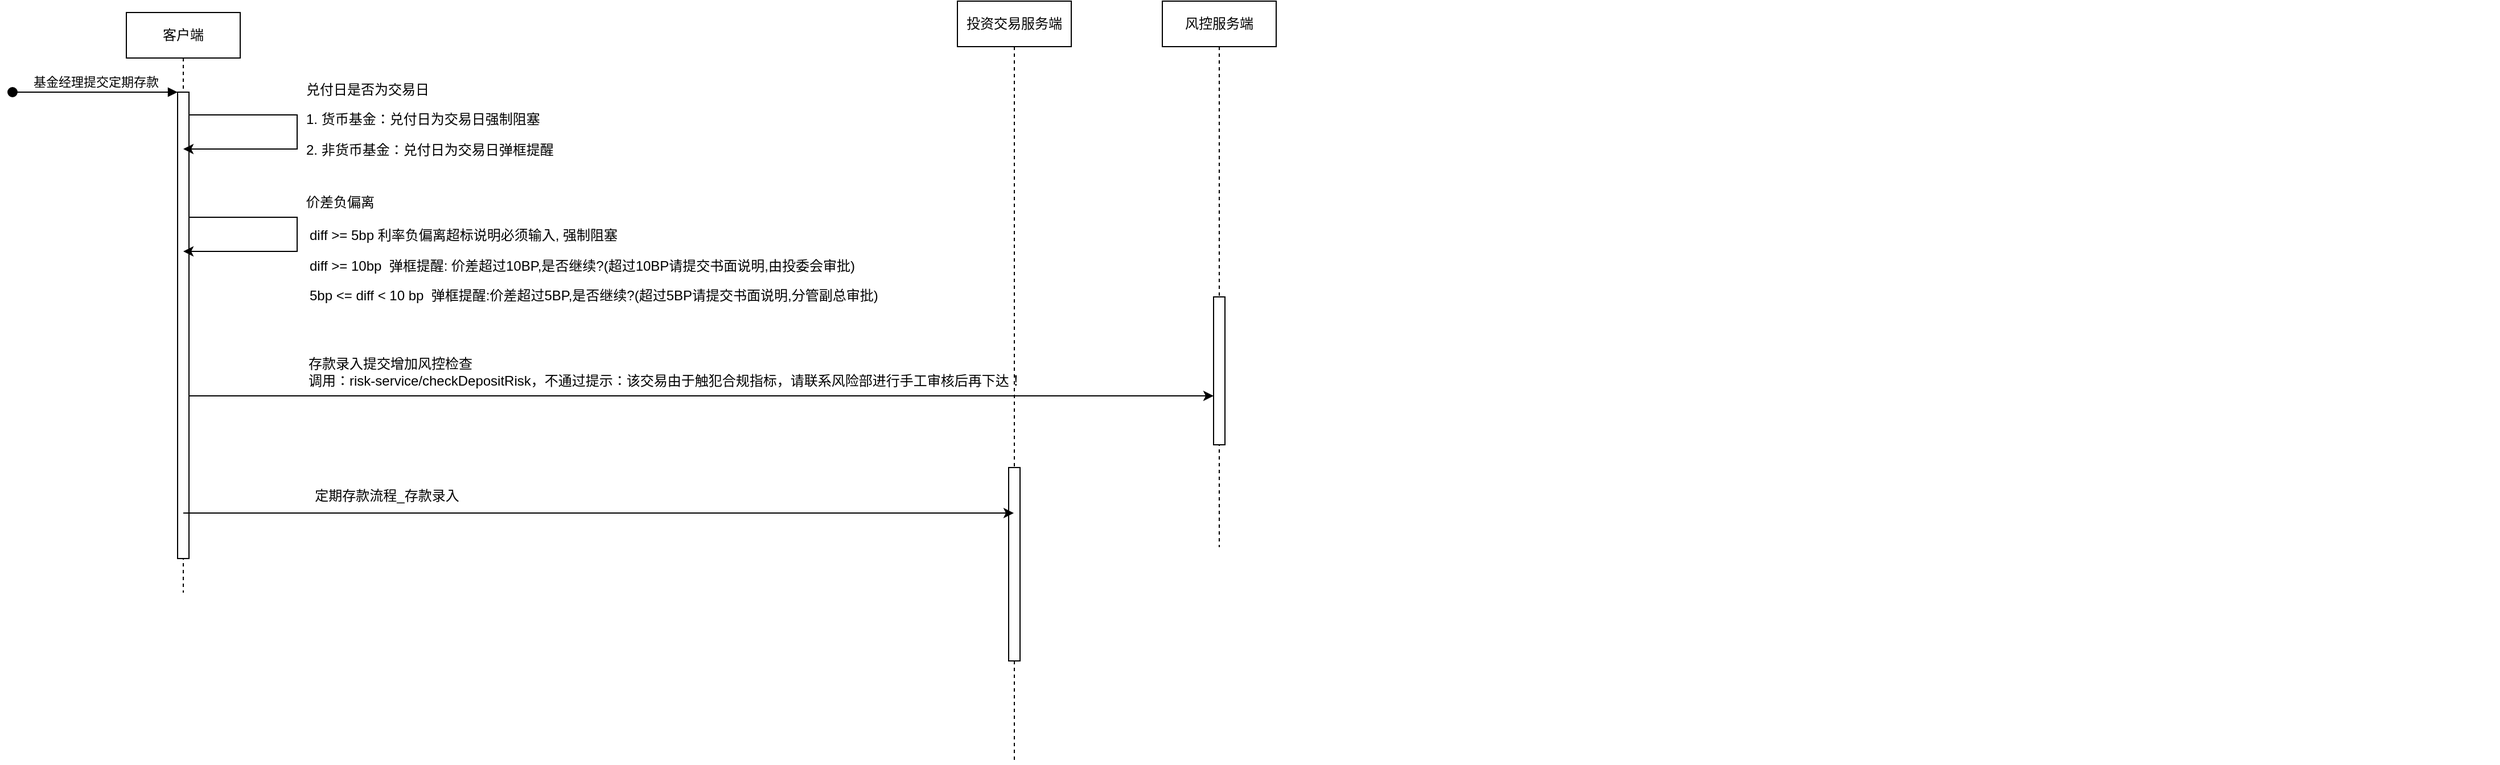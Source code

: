 <mxfile version="21.7.4" type="github">
  <diagram name="Page-1" id="2YBvvXClWsGukQMizWep">
    <mxGraphModel dx="2280" dy="771" grid="1" gridSize="10" guides="1" tooltips="1" connect="1" arrows="1" fold="1" page="1" pageScale="1" pageWidth="850" pageHeight="1100" math="0" shadow="0">
      <root>
        <mxCell id="0" />
        <mxCell id="1" parent="0" />
        <mxCell id="aM9ryv3xv72pqoxQDRHE-1" value="客户端" style="shape=umlLifeline;perimeter=lifelinePerimeter;whiteSpace=wrap;html=1;container=0;dropTarget=0;collapsible=0;recursiveResize=0;outlineConnect=0;portConstraint=eastwest;newEdgeStyle={&quot;edgeStyle&quot;:&quot;elbowEdgeStyle&quot;,&quot;elbow&quot;:&quot;vertical&quot;,&quot;curved&quot;:0,&quot;rounded&quot;:0};" parent="1" vertex="1">
          <mxGeometry x="80" y="280" width="100" height="510" as="geometry" />
        </mxCell>
        <mxCell id="aM9ryv3xv72pqoxQDRHE-2" value="" style="html=1;points=[];perimeter=orthogonalPerimeter;outlineConnect=0;targetShapes=umlLifeline;portConstraint=eastwest;newEdgeStyle={&quot;edgeStyle&quot;:&quot;elbowEdgeStyle&quot;,&quot;elbow&quot;:&quot;vertical&quot;,&quot;curved&quot;:0,&quot;rounded&quot;:0};" parent="aM9ryv3xv72pqoxQDRHE-1" vertex="1">
          <mxGeometry x="45" y="70" width="10" height="410" as="geometry" />
        </mxCell>
        <mxCell id="aM9ryv3xv72pqoxQDRHE-3" value="基金经理提交定期存款" style="html=1;verticalAlign=bottom;startArrow=oval;endArrow=block;startSize=8;edgeStyle=elbowEdgeStyle;elbow=vertical;curved=0;rounded=0;" parent="aM9ryv3xv72pqoxQDRHE-1" target="aM9ryv3xv72pqoxQDRHE-2" edge="1">
          <mxGeometry relative="1" as="geometry">
            <mxPoint x="-100" y="70" as="sourcePoint" />
          </mxGeometry>
        </mxCell>
        <mxCell id="aM9ryv3xv72pqoxQDRHE-5" value="投资交易服务端" style="shape=umlLifeline;perimeter=lifelinePerimeter;whiteSpace=wrap;html=1;container=0;dropTarget=0;collapsible=0;recursiveResize=0;outlineConnect=0;portConstraint=eastwest;newEdgeStyle={&quot;edgeStyle&quot;:&quot;elbowEdgeStyle&quot;,&quot;elbow&quot;:&quot;vertical&quot;,&quot;curved&quot;:0,&quot;rounded&quot;:0};" parent="1" vertex="1">
          <mxGeometry x="810" y="270" width="100" height="670" as="geometry" />
        </mxCell>
        <mxCell id="aM9ryv3xv72pqoxQDRHE-6" value="" style="html=1;points=[];perimeter=orthogonalPerimeter;outlineConnect=0;targetShapes=umlLifeline;portConstraint=eastwest;newEdgeStyle={&quot;edgeStyle&quot;:&quot;elbowEdgeStyle&quot;,&quot;elbow&quot;:&quot;vertical&quot;,&quot;curved&quot;:0,&quot;rounded&quot;:0};" parent="aM9ryv3xv72pqoxQDRHE-5" vertex="1">
          <mxGeometry x="45" y="410" width="10" height="170" as="geometry" />
        </mxCell>
        <mxCell id="87e9eCaFWVh_B40gBWjO-1" value="风控服务端" style="shape=umlLifeline;perimeter=lifelinePerimeter;whiteSpace=wrap;html=1;container=0;dropTarget=0;collapsible=0;recursiveResize=0;outlineConnect=0;portConstraint=eastwest;newEdgeStyle={&quot;edgeStyle&quot;:&quot;elbowEdgeStyle&quot;,&quot;elbow&quot;:&quot;vertical&quot;,&quot;curved&quot;:0,&quot;rounded&quot;:0};" vertex="1" parent="1">
          <mxGeometry x="990" y="270" width="100" height="480" as="geometry" />
        </mxCell>
        <mxCell id="87e9eCaFWVh_B40gBWjO-2" value="" style="html=1;points=[];perimeter=orthogonalPerimeter;outlineConnect=0;targetShapes=umlLifeline;portConstraint=eastwest;newEdgeStyle={&quot;edgeStyle&quot;:&quot;elbowEdgeStyle&quot;,&quot;elbow&quot;:&quot;vertical&quot;,&quot;curved&quot;:0,&quot;rounded&quot;:0};" vertex="1" parent="87e9eCaFWVh_B40gBWjO-1">
          <mxGeometry x="45" y="260" width="10" height="130" as="geometry" />
        </mxCell>
        <mxCell id="87e9eCaFWVh_B40gBWjO-27" value="" style="endArrow=classic;html=1;rounded=0;" edge="1" parent="1">
          <mxGeometry width="50" height="50" relative="1" as="geometry">
            <mxPoint x="134.98" y="370" as="sourcePoint" />
            <mxPoint x="130.004" y="400" as="targetPoint" />
            <Array as="points">
              <mxPoint x="230" y="370" />
              <mxPoint x="230" y="400" />
            </Array>
          </mxGeometry>
        </mxCell>
        <mxCell id="87e9eCaFWVh_B40gBWjO-28" value="" style="endArrow=classic;html=1;rounded=0;" edge="1" parent="1">
          <mxGeometry width="50" height="50" relative="1" as="geometry">
            <mxPoint x="134.98" y="460" as="sourcePoint" />
            <mxPoint x="130.004" y="490" as="targetPoint" />
            <Array as="points">
              <mxPoint x="230" y="460" />
              <mxPoint x="230" y="490" />
            </Array>
          </mxGeometry>
        </mxCell>
        <mxCell id="87e9eCaFWVh_B40gBWjO-31" value="&lt;font style=&quot;font-size: 12px;&quot;&gt;兑付日是否为交易日&lt;br&gt;&lt;p&gt;1. 货币基金：兑付日为交易日强制阻塞&lt;/p&gt;&lt;p&gt;2. 非货币基金：兑付日为交易日弹框提醒&lt;/p&gt;&lt;/font&gt;" style="text;html=1;strokeColor=none;fillColor=none;align=left;verticalAlign=middle;whiteSpace=wrap;rounded=0;fontSize=9;spacing=0;" vertex="1" parent="1">
          <mxGeometry x="238" y="365" width="217" height="30" as="geometry" />
        </mxCell>
        <mxCell id="87e9eCaFWVh_B40gBWjO-32" value="价差负偏离&lt;br&gt;&lt;table style=&quot;width: 1925.95px;&quot;&gt;&lt;tbody&gt;&lt;tr&gt;&lt;td&gt;&lt;p&gt;diff &amp;gt;= 5bp&amp;nbsp;利率负偏离超标说明必须输入, 强制阻塞&lt;br&gt;&lt;/p&gt;&lt;p&gt;diff &amp;gt;= 10bp&amp;nbsp;&amp;nbsp;弹框提醒:&amp;nbsp;价差超过10BP,是否继续?(超过10BP请提交书面说明,由投委会审批)&lt;/p&gt;&lt;p&gt;5bp &amp;lt;= diff &amp;lt;&amp;nbsp;10 bp&amp;nbsp;&amp;nbsp;弹框提醒:价差超过5BP,是否继续?(超过5BP请提交书面说明,分管副总审批)&lt;/p&gt;&lt;/td&gt;&lt;/tr&gt;&lt;/tbody&gt;&lt;/table&gt;" style="text;html=1;strokeColor=none;fillColor=none;align=left;verticalAlign=middle;whiteSpace=wrap;rounded=0;spacing=0;" vertex="1" parent="1">
          <mxGeometry x="238" y="480" width="120" height="30" as="geometry" />
        </mxCell>
        <mxCell id="87e9eCaFWVh_B40gBWjO-33" value="" style="endArrow=classic;html=1;rounded=0;" edge="1" parent="1">
          <mxGeometry width="50" height="50" relative="1" as="geometry">
            <mxPoint x="135" y="617" as="sourcePoint" />
            <mxPoint x="1035" y="617" as="targetPoint" />
          </mxGeometry>
        </mxCell>
        <mxCell id="87e9eCaFWVh_B40gBWjO-35" value="存款录入提交增加风控检查&lt;br&gt;调用：risk-service/checkDepositRisk，不通过提示：该交易由于触犯合规指标，请联系风险部进行手工审核后再下达！" style="text;html=1;strokeColor=none;fillColor=none;align=left;verticalAlign=middle;whiteSpace=wrap;rounded=0;" vertex="1" parent="1">
          <mxGeometry x="238" y="581" width="640" height="30" as="geometry" />
        </mxCell>
        <mxCell id="87e9eCaFWVh_B40gBWjO-36" value="" style="endArrow=classic;html=1;rounded=0;" edge="1" parent="1" target="aM9ryv3xv72pqoxQDRHE-5">
          <mxGeometry width="50" height="50" relative="1" as="geometry">
            <mxPoint x="130" y="720" as="sourcePoint" />
            <mxPoint x="180" y="670" as="targetPoint" />
          </mxGeometry>
        </mxCell>
        <mxCell id="87e9eCaFWVh_B40gBWjO-37" value="定期存款流程_存款录入" style="text;html=1;strokeColor=none;fillColor=none;align=center;verticalAlign=middle;whiteSpace=wrap;rounded=0;" vertex="1" parent="1">
          <mxGeometry x="238" y="690" width="142" height="30" as="geometry" />
        </mxCell>
      </root>
    </mxGraphModel>
  </diagram>
</mxfile>
